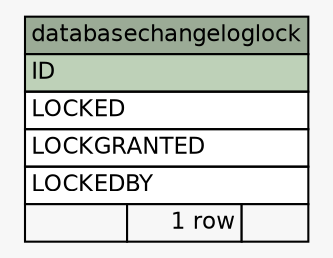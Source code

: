// dot 2.16.1 on Linux 2.6.25.6-27.fc8
digraph "databasechangeloglock" {
  graph [
    rankdir="RL"
    bgcolor="#f7f7f7"
  ];
  node [
    fontname="Helvetica"
    fontsize="11"
    shape="plaintext"
  ];
  edge [
    arrowsize="0.8"
  ];
  "databasechangeloglock" [
    label=<
    <TABLE BORDER="0" CELLBORDER="1" CELLSPACING="0" BGCOLOR="#ffffff">
      <TR><TD PORT="databasechangeloglock.heading" COLSPAN="3" BGCOLOR="#9bab96" ALIGN="CENTER">databasechangeloglock</TD></TR>
      <TR><TD PORT="ID" COLSPAN="3" BGCOLOR="#bed1b8" ALIGN="LEFT">ID</TD></TR>
      <TR><TD PORT="LOCKED" COLSPAN="3" ALIGN="LEFT">LOCKED</TD></TR>
      <TR><TD PORT="LOCKGRANTED" COLSPAN="3" ALIGN="LEFT">LOCKGRANTED</TD></TR>
      <TR><TD PORT="LOCKEDBY" COLSPAN="3" ALIGN="LEFT">LOCKEDBY</TD></TR>
      <TR><TD ALIGN="LEFT" BGCOLOR="#f7f7f7">  </TD><TD ALIGN="RIGHT" BGCOLOR="#f7f7f7">1 row</TD><TD ALIGN="RIGHT" BGCOLOR="#f7f7f7">  </TD></TR>
    </TABLE>>
    URL="tables/databasechangeloglock.html#"
    tooltip="databasechangeloglock"
  ];
}
